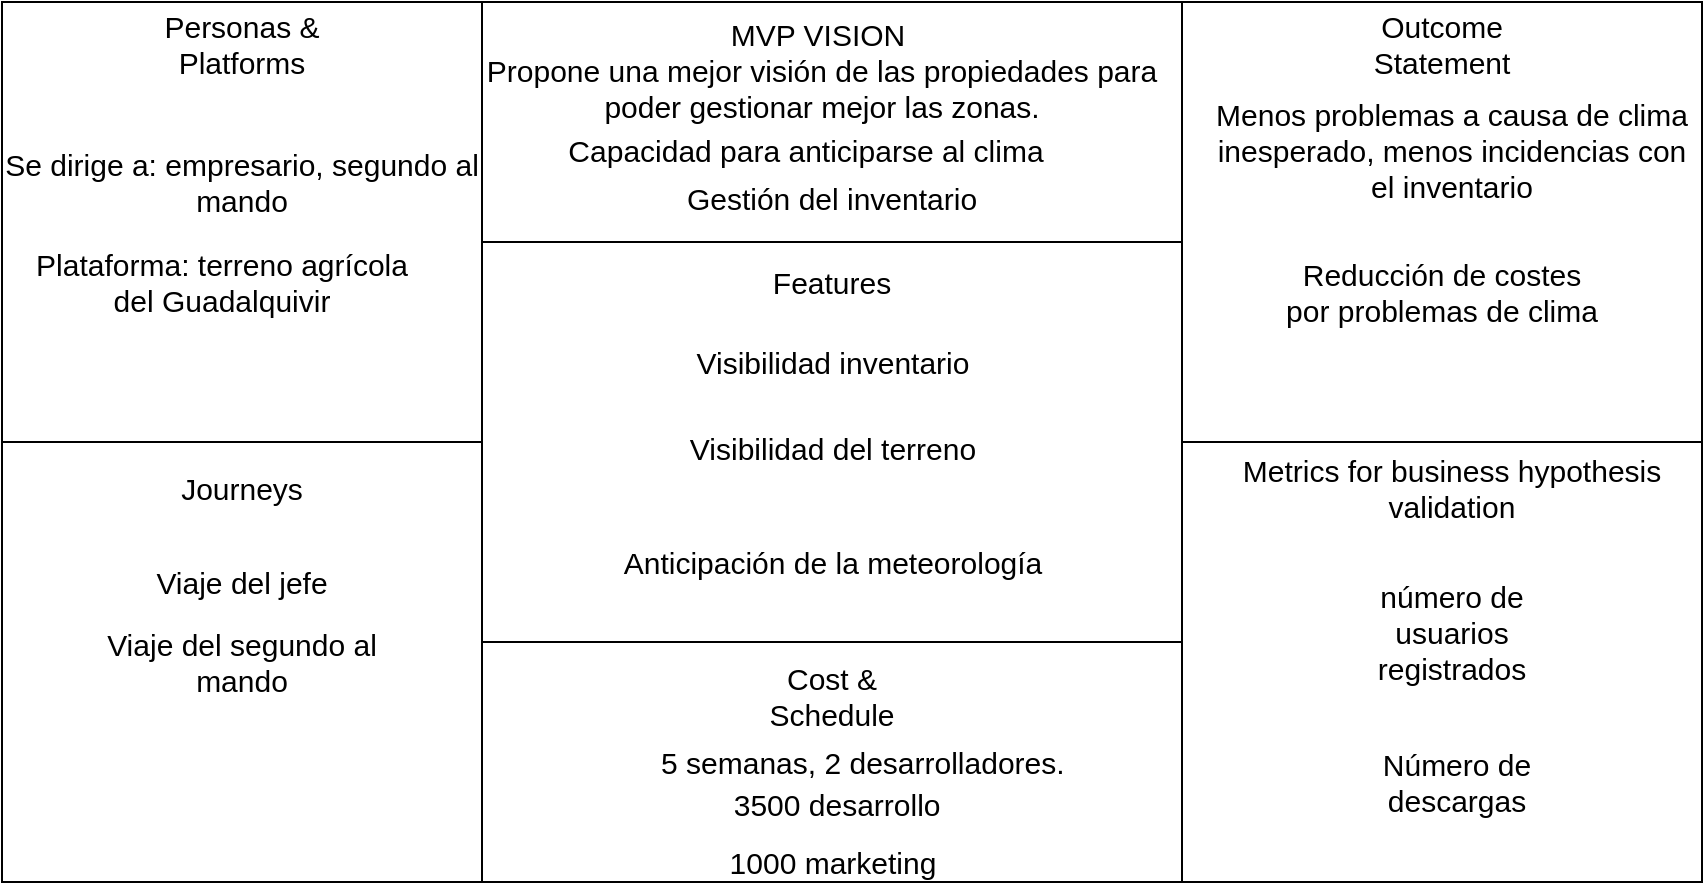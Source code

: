 <mxfile version="13.9.7" type="google"><diagram id="o4l2Ozv9joW7l1dov8CB" name="Page-1"><mxGraphModel dx="422" dy="614" grid="1" gridSize="10" guides="1" tooltips="1" connect="1" arrows="1" fold="1" page="1" pageScale="1" pageWidth="827" pageHeight="1169" math="0" shadow="0"><root><mxCell id="0"/><mxCell id="1" parent="0"/><mxCell id="XkK59sX-nPgElVLBU5pI-1" value="" style="rounded=0;whiteSpace=wrap;html=1;" vertex="1" parent="1"><mxGeometry x="1310" y="50" width="350" height="120" as="geometry"/></mxCell><mxCell id="XkK59sX-nPgElVLBU5pI-2" value="" style="rounded=0;whiteSpace=wrap;html=1;" vertex="1" parent="1"><mxGeometry x="1070" y="50" width="240" height="220" as="geometry"/></mxCell><mxCell id="XkK59sX-nPgElVLBU5pI-5" value="MVP VISION" style="text;html=1;strokeColor=none;fillColor=none;align=center;verticalAlign=middle;whiteSpace=wrap;rounded=0;fontSize=15;" vertex="1" parent="1"><mxGeometry x="1422" y="56" width="112" height="20" as="geometry"/></mxCell><mxCell id="XkK59sX-nPgElVLBU5pI-7" value="" style="rounded=0;whiteSpace=wrap;html=1;" vertex="1" parent="1"><mxGeometry x="1660" y="50" width="260" height="220" as="geometry"/></mxCell><mxCell id="XkK59sX-nPgElVLBU5pI-8" value="" style="rounded=0;whiteSpace=wrap;html=1;" vertex="1" parent="1"><mxGeometry x="1310" y="170" width="350" height="200" as="geometry"/></mxCell><mxCell id="XkK59sX-nPgElVLBU5pI-9" value="" style="rounded=0;whiteSpace=wrap;html=1;" vertex="1" parent="1"><mxGeometry x="1070" y="270" width="240" height="220" as="geometry"/></mxCell><mxCell id="XkK59sX-nPgElVLBU5pI-10" value="" style="rounded=0;whiteSpace=wrap;html=1;" vertex="1" parent="1"><mxGeometry x="1310" y="370" width="350" height="120" as="geometry"/></mxCell><mxCell id="XkK59sX-nPgElVLBU5pI-11" value="" style="rounded=0;whiteSpace=wrap;html=1;" vertex="1" parent="1"><mxGeometry x="1660" y="270" width="260" height="220" as="geometry"/></mxCell><mxCell id="XkK59sX-nPgElVLBU5pI-12" value="Features" style="text;html=1;strokeColor=none;fillColor=none;align=center;verticalAlign=middle;whiteSpace=wrap;rounded=0;fontSize=15;" vertex="1" parent="1"><mxGeometry x="1465" y="180" width="40" height="20" as="geometry"/></mxCell><mxCell id="XkK59sX-nPgElVLBU5pI-13" value="Personas &amp;amp; Platforms" style="text;html=1;strokeColor=none;fillColor=none;align=center;verticalAlign=middle;whiteSpace=wrap;rounded=0;fontSize=15;" vertex="1" parent="1"><mxGeometry x="1130" y="61" width="120" height="20" as="geometry"/></mxCell><mxCell id="XkK59sX-nPgElVLBU5pI-14" value="Cost &amp;amp; Schedule" style="text;html=1;strokeColor=none;fillColor=none;align=center;verticalAlign=middle;whiteSpace=wrap;rounded=0;fontSize=15;" vertex="1" parent="1"><mxGeometry x="1465" y="387" width="40" height="20" as="geometry"/></mxCell><mxCell id="XkK59sX-nPgElVLBU5pI-15" value="Journeys" style="text;html=1;strokeColor=none;fillColor=none;align=center;verticalAlign=middle;whiteSpace=wrap;rounded=0;fontSize=15;" vertex="1" parent="1"><mxGeometry x="1170" y="283" width="40" height="20" as="geometry"/></mxCell><mxCell id="XkK59sX-nPgElVLBU5pI-16" value="Outcome Statement" style="text;html=1;strokeColor=none;fillColor=none;align=center;verticalAlign=middle;whiteSpace=wrap;rounded=0;fontSize=15;" vertex="1" parent="1"><mxGeometry x="1770" y="61" width="40" height="20" as="geometry"/></mxCell><mxCell id="XkK59sX-nPgElVLBU5pI-17" value="Metrics for business hypothesis validation" style="text;html=1;strokeColor=none;fillColor=none;align=center;verticalAlign=middle;whiteSpace=wrap;rounded=0;fontSize=15;" vertex="1" parent="1"><mxGeometry x="1680" y="283" width="230" height="20" as="geometry"/></mxCell><mxCell id="XkK59sX-nPgElVLBU5pI-19" value="Se dirige a: empresario, segundo al mando" style="text;html=1;strokeColor=none;fillColor=none;align=center;verticalAlign=middle;whiteSpace=wrap;rounded=0;fontSize=15;" vertex="1" parent="1"><mxGeometry x="1070" y="130" width="240" height="20" as="geometry"/></mxCell><mxCell id="XkK59sX-nPgElVLBU5pI-20" value="Plataforma: terreno agrícola del Guadalquivir" style="text;html=1;strokeColor=none;fillColor=none;align=center;verticalAlign=middle;whiteSpace=wrap;rounded=0;fontSize=15;" vertex="1" parent="1"><mxGeometry x="1080" y="180" width="200" height="20" as="geometry"/></mxCell><mxCell id="XkK59sX-nPgElVLBU5pI-21" value="Propone una mejor visión de las propiedades para poder gestionar mejor las zonas." style="text;html=1;strokeColor=none;fillColor=none;align=center;verticalAlign=middle;whiteSpace=wrap;rounded=0;fontSize=15;" vertex="1" parent="1"><mxGeometry x="1310" y="83" width="340" height="20" as="geometry"/></mxCell><mxCell id="XkK59sX-nPgElVLBU5pI-23" value="Capacidad para anticiparse al clima" style="text;html=1;strokeColor=none;fillColor=none;align=center;verticalAlign=middle;whiteSpace=wrap;rounded=0;fontSize=15;" vertex="1" parent="1"><mxGeometry x="1342" y="113.5" width="260" height="20" as="geometry"/></mxCell><mxCell id="XkK59sX-nPgElVLBU5pI-24" value="Gestión del inventario" style="text;html=1;strokeColor=none;fillColor=none;align=center;verticalAlign=middle;whiteSpace=wrap;rounded=0;fontSize=15;" vertex="1" parent="1"><mxGeometry x="1406" y="137.5" width="158" height="20" as="geometry"/></mxCell><mxCell id="XkK59sX-nPgElVLBU5pI-25" value="Menos problemas a causa de clima inesperado, menos incidencias con el inventario" style="text;html=1;strokeColor=none;fillColor=none;align=center;verticalAlign=middle;whiteSpace=wrap;rounded=0;fontSize=15;" vertex="1" parent="1"><mxGeometry x="1672" y="99" width="246" height="49" as="geometry"/></mxCell><mxCell id="XkK59sX-nPgElVLBU5pI-26" value="Reducción de costes por problemas de clima" style="text;html=1;strokeColor=none;fillColor=none;align=center;verticalAlign=middle;whiteSpace=wrap;rounded=0;fontSize=15;" vertex="1" parent="1"><mxGeometry x="1710" y="185" width="160" height="20" as="geometry"/></mxCell><mxCell id="XkK59sX-nPgElVLBU5pI-28" value="número de usuarios registrados" style="text;html=1;strokeColor=none;fillColor=none;align=center;verticalAlign=middle;whiteSpace=wrap;rounded=0;fontSize=15;" vertex="1" parent="1"><mxGeometry x="1740" y="355" width="110" height="20" as="geometry"/></mxCell><mxCell id="XkK59sX-nPgElVLBU5pI-29" value="Viaje del jefe" style="text;html=1;strokeColor=none;fillColor=none;align=center;verticalAlign=middle;whiteSpace=wrap;rounded=0;fontSize=15;" vertex="1" parent="1"><mxGeometry x="1130" y="330" width="120" height="20" as="geometry"/></mxCell><mxCell id="XkK59sX-nPgElVLBU5pI-30" value="Viaje del segundo al mando" style="text;html=1;strokeColor=none;fillColor=none;align=center;verticalAlign=middle;whiteSpace=wrap;rounded=0;fontSize=15;" vertex="1" parent="1"><mxGeometry x="1120" y="370" width="140" height="20" as="geometry"/></mxCell><mxCell id="XkK59sX-nPgElVLBU5pI-31" value="Visibilidad inventario" style="text;html=1;strokeColor=none;fillColor=none;align=center;verticalAlign=middle;whiteSpace=wrap;rounded=0;fontSize=15;" vertex="1" parent="1"><mxGeometry x="1392.5" y="220" width="185" height="20" as="geometry"/></mxCell><mxCell id="XkK59sX-nPgElVLBU5pI-32" value="Visibilidad del terreno" style="text;html=1;strokeColor=none;fillColor=none;align=center;verticalAlign=middle;whiteSpace=wrap;rounded=0;fontSize=15;" vertex="1" parent="1"><mxGeometry x="1392.5" y="263" width="185" height="20" as="geometry"/></mxCell><mxCell id="XkK59sX-nPgElVLBU5pI-34" value="Anticipación de la meteorología" style="text;html=1;strokeColor=none;fillColor=none;align=center;verticalAlign=middle;whiteSpace=wrap;rounded=0;fontSize=15;" vertex="1" parent="1"><mxGeometry x="1352.5" y="320" width="265" height="20" as="geometry"/></mxCell><mxCell id="XkK59sX-nPgElVLBU5pI-35" value="5 semanas, 2 desarrolladores.&amp;nbsp;" style="text;html=1;strokeColor=none;fillColor=none;align=center;verticalAlign=middle;whiteSpace=wrap;rounded=0;fontSize=15;" vertex="1" parent="1"><mxGeometry x="1370" y="420" width="265" height="20" as="geometry"/></mxCell><mxCell id="XkK59sX-nPgElVLBU5pI-36" value="&lt;div&gt;&amp;nbsp;3500 desarrollo&lt;/div&gt;&lt;div&gt;&lt;br&gt;&lt;/div&gt;" style="text;html=1;strokeColor=none;fillColor=none;align=center;verticalAlign=middle;whiteSpace=wrap;rounded=0;fontSize=15;" vertex="1" parent="1"><mxGeometry x="1397.5" y="450" width="175" height="20" as="geometry"/></mxCell><mxCell id="XkK59sX-nPgElVLBU5pI-37" value="Número de descargas" style="text;html=1;strokeColor=none;fillColor=none;align=center;verticalAlign=middle;whiteSpace=wrap;rounded=0;fontSize=15;" vertex="1" parent="1"><mxGeometry x="1745" y="430" width="105" height="20" as="geometry"/></mxCell><mxCell id="XkK59sX-nPgElVLBU5pI-38" value="1000 marketing" style="text;html=1;strokeColor=none;fillColor=none;align=center;verticalAlign=middle;whiteSpace=wrap;rounded=0;fontSize=15;" vertex="1" parent="1"><mxGeometry x="1397.5" y="470" width="175" height="20" as="geometry"/></mxCell></root></mxGraphModel></diagram></mxfile>